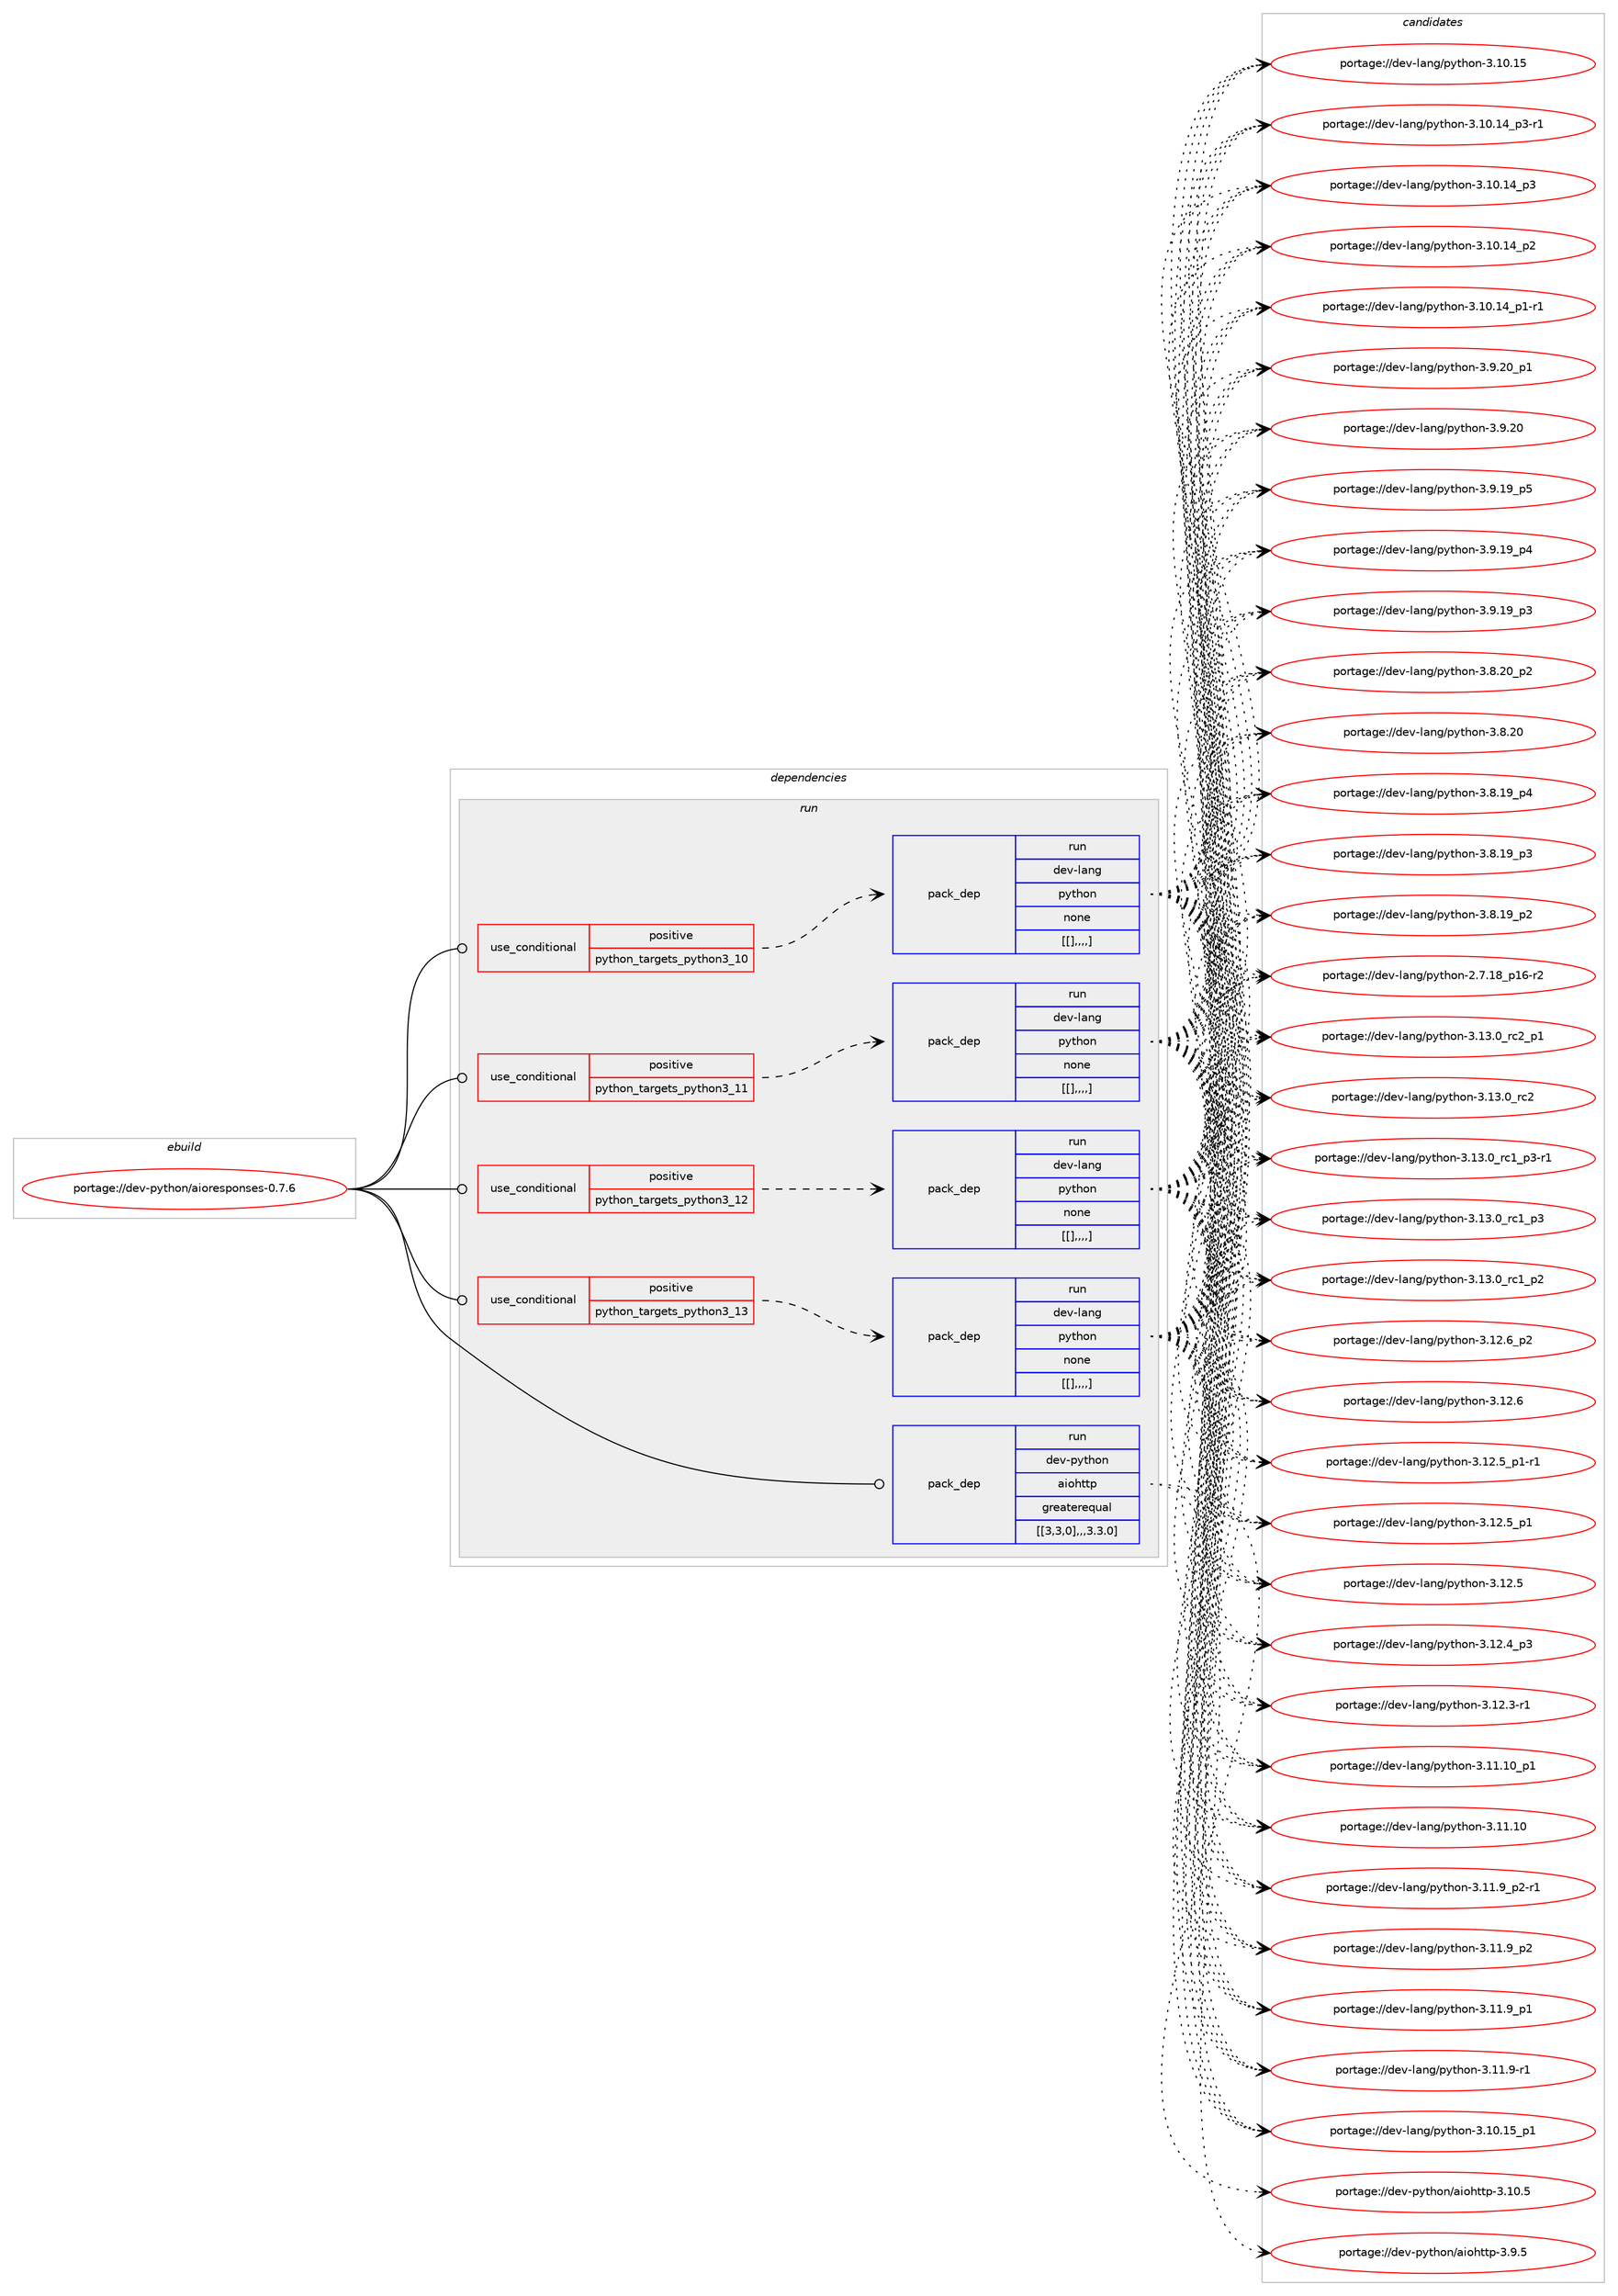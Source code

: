 digraph prolog {

# *************
# Graph options
# *************

newrank=true;
concentrate=true;
compound=true;
graph [rankdir=LR,fontname=Helvetica,fontsize=10,ranksep=1.5];#, ranksep=2.5, nodesep=0.2];
edge  [arrowhead=vee];
node  [fontname=Helvetica,fontsize=10];

# **********
# The ebuild
# **********

subgraph cluster_leftcol {
color=gray;
label=<<i>ebuild</i>>;
id [label="portage://dev-python/aioresponses-0.7.6", color=red, width=4, href="../dev-python/aioresponses-0.7.6.svg"];
}

# ****************
# The dependencies
# ****************

subgraph cluster_midcol {
color=gray;
label=<<i>dependencies</i>>;
subgraph cluster_compile {
fillcolor="#eeeeee";
style=filled;
label=<<i>compile</i>>;
}
subgraph cluster_compileandrun {
fillcolor="#eeeeee";
style=filled;
label=<<i>compile and run</i>>;
}
subgraph cluster_run {
fillcolor="#eeeeee";
style=filled;
label=<<i>run</i>>;
subgraph cond31825 {
dependency143122 [label=<<TABLE BORDER="0" CELLBORDER="1" CELLSPACING="0" CELLPADDING="4"><TR><TD ROWSPAN="3" CELLPADDING="10">use_conditional</TD></TR><TR><TD>positive</TD></TR><TR><TD>python_targets_python3_10</TD></TR></TABLE>>, shape=none, color=red];
subgraph pack110088 {
dependency143123 [label=<<TABLE BORDER="0" CELLBORDER="1" CELLSPACING="0" CELLPADDING="4" WIDTH="220"><TR><TD ROWSPAN="6" CELLPADDING="30">pack_dep</TD></TR><TR><TD WIDTH="110">run</TD></TR><TR><TD>dev-lang</TD></TR><TR><TD>python</TD></TR><TR><TD>none</TD></TR><TR><TD>[[],,,,]</TD></TR></TABLE>>, shape=none, color=blue];
}
dependency143122:e -> dependency143123:w [weight=20,style="dashed",arrowhead="vee"];
}
id:e -> dependency143122:w [weight=20,style="solid",arrowhead="odot"];
subgraph cond31826 {
dependency143124 [label=<<TABLE BORDER="0" CELLBORDER="1" CELLSPACING="0" CELLPADDING="4"><TR><TD ROWSPAN="3" CELLPADDING="10">use_conditional</TD></TR><TR><TD>positive</TD></TR><TR><TD>python_targets_python3_11</TD></TR></TABLE>>, shape=none, color=red];
subgraph pack110089 {
dependency143125 [label=<<TABLE BORDER="0" CELLBORDER="1" CELLSPACING="0" CELLPADDING="4" WIDTH="220"><TR><TD ROWSPAN="6" CELLPADDING="30">pack_dep</TD></TR><TR><TD WIDTH="110">run</TD></TR><TR><TD>dev-lang</TD></TR><TR><TD>python</TD></TR><TR><TD>none</TD></TR><TR><TD>[[],,,,]</TD></TR></TABLE>>, shape=none, color=blue];
}
dependency143124:e -> dependency143125:w [weight=20,style="dashed",arrowhead="vee"];
}
id:e -> dependency143124:w [weight=20,style="solid",arrowhead="odot"];
subgraph cond31827 {
dependency143126 [label=<<TABLE BORDER="0" CELLBORDER="1" CELLSPACING="0" CELLPADDING="4"><TR><TD ROWSPAN="3" CELLPADDING="10">use_conditional</TD></TR><TR><TD>positive</TD></TR><TR><TD>python_targets_python3_12</TD></TR></TABLE>>, shape=none, color=red];
subgraph pack110090 {
dependency143127 [label=<<TABLE BORDER="0" CELLBORDER="1" CELLSPACING="0" CELLPADDING="4" WIDTH="220"><TR><TD ROWSPAN="6" CELLPADDING="30">pack_dep</TD></TR><TR><TD WIDTH="110">run</TD></TR><TR><TD>dev-lang</TD></TR><TR><TD>python</TD></TR><TR><TD>none</TD></TR><TR><TD>[[],,,,]</TD></TR></TABLE>>, shape=none, color=blue];
}
dependency143126:e -> dependency143127:w [weight=20,style="dashed",arrowhead="vee"];
}
id:e -> dependency143126:w [weight=20,style="solid",arrowhead="odot"];
subgraph cond31828 {
dependency143128 [label=<<TABLE BORDER="0" CELLBORDER="1" CELLSPACING="0" CELLPADDING="4"><TR><TD ROWSPAN="3" CELLPADDING="10">use_conditional</TD></TR><TR><TD>positive</TD></TR><TR><TD>python_targets_python3_13</TD></TR></TABLE>>, shape=none, color=red];
subgraph pack110091 {
dependency143129 [label=<<TABLE BORDER="0" CELLBORDER="1" CELLSPACING="0" CELLPADDING="4" WIDTH="220"><TR><TD ROWSPAN="6" CELLPADDING="30">pack_dep</TD></TR><TR><TD WIDTH="110">run</TD></TR><TR><TD>dev-lang</TD></TR><TR><TD>python</TD></TR><TR><TD>none</TD></TR><TR><TD>[[],,,,]</TD></TR></TABLE>>, shape=none, color=blue];
}
dependency143128:e -> dependency143129:w [weight=20,style="dashed",arrowhead="vee"];
}
id:e -> dependency143128:w [weight=20,style="solid",arrowhead="odot"];
subgraph pack110092 {
dependency143130 [label=<<TABLE BORDER="0" CELLBORDER="1" CELLSPACING="0" CELLPADDING="4" WIDTH="220"><TR><TD ROWSPAN="6" CELLPADDING="30">pack_dep</TD></TR><TR><TD WIDTH="110">run</TD></TR><TR><TD>dev-python</TD></TR><TR><TD>aiohttp</TD></TR><TR><TD>greaterequal</TD></TR><TR><TD>[[3,3,0],,,3.3.0]</TD></TR></TABLE>>, shape=none, color=blue];
}
id:e -> dependency143130:w [weight=20,style="solid",arrowhead="odot"];
}
}

# **************
# The candidates
# **************

subgraph cluster_choices {
rank=same;
color=gray;
label=<<i>candidates</i>>;

subgraph choice110088 {
color=black;
nodesep=1;
choice100101118451089711010347112121116104111110455146495146489511499509511249 [label="portage://dev-lang/python-3.13.0_rc2_p1", color=red, width=4,href="../dev-lang/python-3.13.0_rc2_p1.svg"];
choice10010111845108971101034711212111610411111045514649514648951149950 [label="portage://dev-lang/python-3.13.0_rc2", color=red, width=4,href="../dev-lang/python-3.13.0_rc2.svg"];
choice1001011184510897110103471121211161041111104551464951464895114994995112514511449 [label="portage://dev-lang/python-3.13.0_rc1_p3-r1", color=red, width=4,href="../dev-lang/python-3.13.0_rc1_p3-r1.svg"];
choice100101118451089711010347112121116104111110455146495146489511499499511251 [label="portage://dev-lang/python-3.13.0_rc1_p3", color=red, width=4,href="../dev-lang/python-3.13.0_rc1_p3.svg"];
choice100101118451089711010347112121116104111110455146495146489511499499511250 [label="portage://dev-lang/python-3.13.0_rc1_p2", color=red, width=4,href="../dev-lang/python-3.13.0_rc1_p2.svg"];
choice100101118451089711010347112121116104111110455146495046549511250 [label="portage://dev-lang/python-3.12.6_p2", color=red, width=4,href="../dev-lang/python-3.12.6_p2.svg"];
choice10010111845108971101034711212111610411111045514649504654 [label="portage://dev-lang/python-3.12.6", color=red, width=4,href="../dev-lang/python-3.12.6.svg"];
choice1001011184510897110103471121211161041111104551464950465395112494511449 [label="portage://dev-lang/python-3.12.5_p1-r1", color=red, width=4,href="../dev-lang/python-3.12.5_p1-r1.svg"];
choice100101118451089711010347112121116104111110455146495046539511249 [label="portage://dev-lang/python-3.12.5_p1", color=red, width=4,href="../dev-lang/python-3.12.5_p1.svg"];
choice10010111845108971101034711212111610411111045514649504653 [label="portage://dev-lang/python-3.12.5", color=red, width=4,href="../dev-lang/python-3.12.5.svg"];
choice100101118451089711010347112121116104111110455146495046529511251 [label="portage://dev-lang/python-3.12.4_p3", color=red, width=4,href="../dev-lang/python-3.12.4_p3.svg"];
choice100101118451089711010347112121116104111110455146495046514511449 [label="portage://dev-lang/python-3.12.3-r1", color=red, width=4,href="../dev-lang/python-3.12.3-r1.svg"];
choice10010111845108971101034711212111610411111045514649494649489511249 [label="portage://dev-lang/python-3.11.10_p1", color=red, width=4,href="../dev-lang/python-3.11.10_p1.svg"];
choice1001011184510897110103471121211161041111104551464949464948 [label="portage://dev-lang/python-3.11.10", color=red, width=4,href="../dev-lang/python-3.11.10.svg"];
choice1001011184510897110103471121211161041111104551464949465795112504511449 [label="portage://dev-lang/python-3.11.9_p2-r1", color=red, width=4,href="../dev-lang/python-3.11.9_p2-r1.svg"];
choice100101118451089711010347112121116104111110455146494946579511250 [label="portage://dev-lang/python-3.11.9_p2", color=red, width=4,href="../dev-lang/python-3.11.9_p2.svg"];
choice100101118451089711010347112121116104111110455146494946579511249 [label="portage://dev-lang/python-3.11.9_p1", color=red, width=4,href="../dev-lang/python-3.11.9_p1.svg"];
choice100101118451089711010347112121116104111110455146494946574511449 [label="portage://dev-lang/python-3.11.9-r1", color=red, width=4,href="../dev-lang/python-3.11.9-r1.svg"];
choice10010111845108971101034711212111610411111045514649484649539511249 [label="portage://dev-lang/python-3.10.15_p1", color=red, width=4,href="../dev-lang/python-3.10.15_p1.svg"];
choice1001011184510897110103471121211161041111104551464948464953 [label="portage://dev-lang/python-3.10.15", color=red, width=4,href="../dev-lang/python-3.10.15.svg"];
choice100101118451089711010347112121116104111110455146494846495295112514511449 [label="portage://dev-lang/python-3.10.14_p3-r1", color=red, width=4,href="../dev-lang/python-3.10.14_p3-r1.svg"];
choice10010111845108971101034711212111610411111045514649484649529511251 [label="portage://dev-lang/python-3.10.14_p3", color=red, width=4,href="../dev-lang/python-3.10.14_p3.svg"];
choice10010111845108971101034711212111610411111045514649484649529511250 [label="portage://dev-lang/python-3.10.14_p2", color=red, width=4,href="../dev-lang/python-3.10.14_p2.svg"];
choice100101118451089711010347112121116104111110455146494846495295112494511449 [label="portage://dev-lang/python-3.10.14_p1-r1", color=red, width=4,href="../dev-lang/python-3.10.14_p1-r1.svg"];
choice100101118451089711010347112121116104111110455146574650489511249 [label="portage://dev-lang/python-3.9.20_p1", color=red, width=4,href="../dev-lang/python-3.9.20_p1.svg"];
choice10010111845108971101034711212111610411111045514657465048 [label="portage://dev-lang/python-3.9.20", color=red, width=4,href="../dev-lang/python-3.9.20.svg"];
choice100101118451089711010347112121116104111110455146574649579511253 [label="portage://dev-lang/python-3.9.19_p5", color=red, width=4,href="../dev-lang/python-3.9.19_p5.svg"];
choice100101118451089711010347112121116104111110455146574649579511252 [label="portage://dev-lang/python-3.9.19_p4", color=red, width=4,href="../dev-lang/python-3.9.19_p4.svg"];
choice100101118451089711010347112121116104111110455146574649579511251 [label="portage://dev-lang/python-3.9.19_p3", color=red, width=4,href="../dev-lang/python-3.9.19_p3.svg"];
choice100101118451089711010347112121116104111110455146564650489511250 [label="portage://dev-lang/python-3.8.20_p2", color=red, width=4,href="../dev-lang/python-3.8.20_p2.svg"];
choice10010111845108971101034711212111610411111045514656465048 [label="portage://dev-lang/python-3.8.20", color=red, width=4,href="../dev-lang/python-3.8.20.svg"];
choice100101118451089711010347112121116104111110455146564649579511252 [label="portage://dev-lang/python-3.8.19_p4", color=red, width=4,href="../dev-lang/python-3.8.19_p4.svg"];
choice100101118451089711010347112121116104111110455146564649579511251 [label="portage://dev-lang/python-3.8.19_p3", color=red, width=4,href="../dev-lang/python-3.8.19_p3.svg"];
choice100101118451089711010347112121116104111110455146564649579511250 [label="portage://dev-lang/python-3.8.19_p2", color=red, width=4,href="../dev-lang/python-3.8.19_p2.svg"];
choice100101118451089711010347112121116104111110455046554649569511249544511450 [label="portage://dev-lang/python-2.7.18_p16-r2", color=red, width=4,href="../dev-lang/python-2.7.18_p16-r2.svg"];
dependency143123:e -> choice100101118451089711010347112121116104111110455146495146489511499509511249:w [style=dotted,weight="100"];
dependency143123:e -> choice10010111845108971101034711212111610411111045514649514648951149950:w [style=dotted,weight="100"];
dependency143123:e -> choice1001011184510897110103471121211161041111104551464951464895114994995112514511449:w [style=dotted,weight="100"];
dependency143123:e -> choice100101118451089711010347112121116104111110455146495146489511499499511251:w [style=dotted,weight="100"];
dependency143123:e -> choice100101118451089711010347112121116104111110455146495146489511499499511250:w [style=dotted,weight="100"];
dependency143123:e -> choice100101118451089711010347112121116104111110455146495046549511250:w [style=dotted,weight="100"];
dependency143123:e -> choice10010111845108971101034711212111610411111045514649504654:w [style=dotted,weight="100"];
dependency143123:e -> choice1001011184510897110103471121211161041111104551464950465395112494511449:w [style=dotted,weight="100"];
dependency143123:e -> choice100101118451089711010347112121116104111110455146495046539511249:w [style=dotted,weight="100"];
dependency143123:e -> choice10010111845108971101034711212111610411111045514649504653:w [style=dotted,weight="100"];
dependency143123:e -> choice100101118451089711010347112121116104111110455146495046529511251:w [style=dotted,weight="100"];
dependency143123:e -> choice100101118451089711010347112121116104111110455146495046514511449:w [style=dotted,weight="100"];
dependency143123:e -> choice10010111845108971101034711212111610411111045514649494649489511249:w [style=dotted,weight="100"];
dependency143123:e -> choice1001011184510897110103471121211161041111104551464949464948:w [style=dotted,weight="100"];
dependency143123:e -> choice1001011184510897110103471121211161041111104551464949465795112504511449:w [style=dotted,weight="100"];
dependency143123:e -> choice100101118451089711010347112121116104111110455146494946579511250:w [style=dotted,weight="100"];
dependency143123:e -> choice100101118451089711010347112121116104111110455146494946579511249:w [style=dotted,weight="100"];
dependency143123:e -> choice100101118451089711010347112121116104111110455146494946574511449:w [style=dotted,weight="100"];
dependency143123:e -> choice10010111845108971101034711212111610411111045514649484649539511249:w [style=dotted,weight="100"];
dependency143123:e -> choice1001011184510897110103471121211161041111104551464948464953:w [style=dotted,weight="100"];
dependency143123:e -> choice100101118451089711010347112121116104111110455146494846495295112514511449:w [style=dotted,weight="100"];
dependency143123:e -> choice10010111845108971101034711212111610411111045514649484649529511251:w [style=dotted,weight="100"];
dependency143123:e -> choice10010111845108971101034711212111610411111045514649484649529511250:w [style=dotted,weight="100"];
dependency143123:e -> choice100101118451089711010347112121116104111110455146494846495295112494511449:w [style=dotted,weight="100"];
dependency143123:e -> choice100101118451089711010347112121116104111110455146574650489511249:w [style=dotted,weight="100"];
dependency143123:e -> choice10010111845108971101034711212111610411111045514657465048:w [style=dotted,weight="100"];
dependency143123:e -> choice100101118451089711010347112121116104111110455146574649579511253:w [style=dotted,weight="100"];
dependency143123:e -> choice100101118451089711010347112121116104111110455146574649579511252:w [style=dotted,weight="100"];
dependency143123:e -> choice100101118451089711010347112121116104111110455146574649579511251:w [style=dotted,weight="100"];
dependency143123:e -> choice100101118451089711010347112121116104111110455146564650489511250:w [style=dotted,weight="100"];
dependency143123:e -> choice10010111845108971101034711212111610411111045514656465048:w [style=dotted,weight="100"];
dependency143123:e -> choice100101118451089711010347112121116104111110455146564649579511252:w [style=dotted,weight="100"];
dependency143123:e -> choice100101118451089711010347112121116104111110455146564649579511251:w [style=dotted,weight="100"];
dependency143123:e -> choice100101118451089711010347112121116104111110455146564649579511250:w [style=dotted,weight="100"];
dependency143123:e -> choice100101118451089711010347112121116104111110455046554649569511249544511450:w [style=dotted,weight="100"];
}
subgraph choice110089 {
color=black;
nodesep=1;
choice100101118451089711010347112121116104111110455146495146489511499509511249 [label="portage://dev-lang/python-3.13.0_rc2_p1", color=red, width=4,href="../dev-lang/python-3.13.0_rc2_p1.svg"];
choice10010111845108971101034711212111610411111045514649514648951149950 [label="portage://dev-lang/python-3.13.0_rc2", color=red, width=4,href="../dev-lang/python-3.13.0_rc2.svg"];
choice1001011184510897110103471121211161041111104551464951464895114994995112514511449 [label="portage://dev-lang/python-3.13.0_rc1_p3-r1", color=red, width=4,href="../dev-lang/python-3.13.0_rc1_p3-r1.svg"];
choice100101118451089711010347112121116104111110455146495146489511499499511251 [label="portage://dev-lang/python-3.13.0_rc1_p3", color=red, width=4,href="../dev-lang/python-3.13.0_rc1_p3.svg"];
choice100101118451089711010347112121116104111110455146495146489511499499511250 [label="portage://dev-lang/python-3.13.0_rc1_p2", color=red, width=4,href="../dev-lang/python-3.13.0_rc1_p2.svg"];
choice100101118451089711010347112121116104111110455146495046549511250 [label="portage://dev-lang/python-3.12.6_p2", color=red, width=4,href="../dev-lang/python-3.12.6_p2.svg"];
choice10010111845108971101034711212111610411111045514649504654 [label="portage://dev-lang/python-3.12.6", color=red, width=4,href="../dev-lang/python-3.12.6.svg"];
choice1001011184510897110103471121211161041111104551464950465395112494511449 [label="portage://dev-lang/python-3.12.5_p1-r1", color=red, width=4,href="../dev-lang/python-3.12.5_p1-r1.svg"];
choice100101118451089711010347112121116104111110455146495046539511249 [label="portage://dev-lang/python-3.12.5_p1", color=red, width=4,href="../dev-lang/python-3.12.5_p1.svg"];
choice10010111845108971101034711212111610411111045514649504653 [label="portage://dev-lang/python-3.12.5", color=red, width=4,href="../dev-lang/python-3.12.5.svg"];
choice100101118451089711010347112121116104111110455146495046529511251 [label="portage://dev-lang/python-3.12.4_p3", color=red, width=4,href="../dev-lang/python-3.12.4_p3.svg"];
choice100101118451089711010347112121116104111110455146495046514511449 [label="portage://dev-lang/python-3.12.3-r1", color=red, width=4,href="../dev-lang/python-3.12.3-r1.svg"];
choice10010111845108971101034711212111610411111045514649494649489511249 [label="portage://dev-lang/python-3.11.10_p1", color=red, width=4,href="../dev-lang/python-3.11.10_p1.svg"];
choice1001011184510897110103471121211161041111104551464949464948 [label="portage://dev-lang/python-3.11.10", color=red, width=4,href="../dev-lang/python-3.11.10.svg"];
choice1001011184510897110103471121211161041111104551464949465795112504511449 [label="portage://dev-lang/python-3.11.9_p2-r1", color=red, width=4,href="../dev-lang/python-3.11.9_p2-r1.svg"];
choice100101118451089711010347112121116104111110455146494946579511250 [label="portage://dev-lang/python-3.11.9_p2", color=red, width=4,href="../dev-lang/python-3.11.9_p2.svg"];
choice100101118451089711010347112121116104111110455146494946579511249 [label="portage://dev-lang/python-3.11.9_p1", color=red, width=4,href="../dev-lang/python-3.11.9_p1.svg"];
choice100101118451089711010347112121116104111110455146494946574511449 [label="portage://dev-lang/python-3.11.9-r1", color=red, width=4,href="../dev-lang/python-3.11.9-r1.svg"];
choice10010111845108971101034711212111610411111045514649484649539511249 [label="portage://dev-lang/python-3.10.15_p1", color=red, width=4,href="../dev-lang/python-3.10.15_p1.svg"];
choice1001011184510897110103471121211161041111104551464948464953 [label="portage://dev-lang/python-3.10.15", color=red, width=4,href="../dev-lang/python-3.10.15.svg"];
choice100101118451089711010347112121116104111110455146494846495295112514511449 [label="portage://dev-lang/python-3.10.14_p3-r1", color=red, width=4,href="../dev-lang/python-3.10.14_p3-r1.svg"];
choice10010111845108971101034711212111610411111045514649484649529511251 [label="portage://dev-lang/python-3.10.14_p3", color=red, width=4,href="../dev-lang/python-3.10.14_p3.svg"];
choice10010111845108971101034711212111610411111045514649484649529511250 [label="portage://dev-lang/python-3.10.14_p2", color=red, width=4,href="../dev-lang/python-3.10.14_p2.svg"];
choice100101118451089711010347112121116104111110455146494846495295112494511449 [label="portage://dev-lang/python-3.10.14_p1-r1", color=red, width=4,href="../dev-lang/python-3.10.14_p1-r1.svg"];
choice100101118451089711010347112121116104111110455146574650489511249 [label="portage://dev-lang/python-3.9.20_p1", color=red, width=4,href="../dev-lang/python-3.9.20_p1.svg"];
choice10010111845108971101034711212111610411111045514657465048 [label="portage://dev-lang/python-3.9.20", color=red, width=4,href="../dev-lang/python-3.9.20.svg"];
choice100101118451089711010347112121116104111110455146574649579511253 [label="portage://dev-lang/python-3.9.19_p5", color=red, width=4,href="../dev-lang/python-3.9.19_p5.svg"];
choice100101118451089711010347112121116104111110455146574649579511252 [label="portage://dev-lang/python-3.9.19_p4", color=red, width=4,href="../dev-lang/python-3.9.19_p4.svg"];
choice100101118451089711010347112121116104111110455146574649579511251 [label="portage://dev-lang/python-3.9.19_p3", color=red, width=4,href="../dev-lang/python-3.9.19_p3.svg"];
choice100101118451089711010347112121116104111110455146564650489511250 [label="portage://dev-lang/python-3.8.20_p2", color=red, width=4,href="../dev-lang/python-3.8.20_p2.svg"];
choice10010111845108971101034711212111610411111045514656465048 [label="portage://dev-lang/python-3.8.20", color=red, width=4,href="../dev-lang/python-3.8.20.svg"];
choice100101118451089711010347112121116104111110455146564649579511252 [label="portage://dev-lang/python-3.8.19_p4", color=red, width=4,href="../dev-lang/python-3.8.19_p4.svg"];
choice100101118451089711010347112121116104111110455146564649579511251 [label="portage://dev-lang/python-3.8.19_p3", color=red, width=4,href="../dev-lang/python-3.8.19_p3.svg"];
choice100101118451089711010347112121116104111110455146564649579511250 [label="portage://dev-lang/python-3.8.19_p2", color=red, width=4,href="../dev-lang/python-3.8.19_p2.svg"];
choice100101118451089711010347112121116104111110455046554649569511249544511450 [label="portage://dev-lang/python-2.7.18_p16-r2", color=red, width=4,href="../dev-lang/python-2.7.18_p16-r2.svg"];
dependency143125:e -> choice100101118451089711010347112121116104111110455146495146489511499509511249:w [style=dotted,weight="100"];
dependency143125:e -> choice10010111845108971101034711212111610411111045514649514648951149950:w [style=dotted,weight="100"];
dependency143125:e -> choice1001011184510897110103471121211161041111104551464951464895114994995112514511449:w [style=dotted,weight="100"];
dependency143125:e -> choice100101118451089711010347112121116104111110455146495146489511499499511251:w [style=dotted,weight="100"];
dependency143125:e -> choice100101118451089711010347112121116104111110455146495146489511499499511250:w [style=dotted,weight="100"];
dependency143125:e -> choice100101118451089711010347112121116104111110455146495046549511250:w [style=dotted,weight="100"];
dependency143125:e -> choice10010111845108971101034711212111610411111045514649504654:w [style=dotted,weight="100"];
dependency143125:e -> choice1001011184510897110103471121211161041111104551464950465395112494511449:w [style=dotted,weight="100"];
dependency143125:e -> choice100101118451089711010347112121116104111110455146495046539511249:w [style=dotted,weight="100"];
dependency143125:e -> choice10010111845108971101034711212111610411111045514649504653:w [style=dotted,weight="100"];
dependency143125:e -> choice100101118451089711010347112121116104111110455146495046529511251:w [style=dotted,weight="100"];
dependency143125:e -> choice100101118451089711010347112121116104111110455146495046514511449:w [style=dotted,weight="100"];
dependency143125:e -> choice10010111845108971101034711212111610411111045514649494649489511249:w [style=dotted,weight="100"];
dependency143125:e -> choice1001011184510897110103471121211161041111104551464949464948:w [style=dotted,weight="100"];
dependency143125:e -> choice1001011184510897110103471121211161041111104551464949465795112504511449:w [style=dotted,weight="100"];
dependency143125:e -> choice100101118451089711010347112121116104111110455146494946579511250:w [style=dotted,weight="100"];
dependency143125:e -> choice100101118451089711010347112121116104111110455146494946579511249:w [style=dotted,weight="100"];
dependency143125:e -> choice100101118451089711010347112121116104111110455146494946574511449:w [style=dotted,weight="100"];
dependency143125:e -> choice10010111845108971101034711212111610411111045514649484649539511249:w [style=dotted,weight="100"];
dependency143125:e -> choice1001011184510897110103471121211161041111104551464948464953:w [style=dotted,weight="100"];
dependency143125:e -> choice100101118451089711010347112121116104111110455146494846495295112514511449:w [style=dotted,weight="100"];
dependency143125:e -> choice10010111845108971101034711212111610411111045514649484649529511251:w [style=dotted,weight="100"];
dependency143125:e -> choice10010111845108971101034711212111610411111045514649484649529511250:w [style=dotted,weight="100"];
dependency143125:e -> choice100101118451089711010347112121116104111110455146494846495295112494511449:w [style=dotted,weight="100"];
dependency143125:e -> choice100101118451089711010347112121116104111110455146574650489511249:w [style=dotted,weight="100"];
dependency143125:e -> choice10010111845108971101034711212111610411111045514657465048:w [style=dotted,weight="100"];
dependency143125:e -> choice100101118451089711010347112121116104111110455146574649579511253:w [style=dotted,weight="100"];
dependency143125:e -> choice100101118451089711010347112121116104111110455146574649579511252:w [style=dotted,weight="100"];
dependency143125:e -> choice100101118451089711010347112121116104111110455146574649579511251:w [style=dotted,weight="100"];
dependency143125:e -> choice100101118451089711010347112121116104111110455146564650489511250:w [style=dotted,weight="100"];
dependency143125:e -> choice10010111845108971101034711212111610411111045514656465048:w [style=dotted,weight="100"];
dependency143125:e -> choice100101118451089711010347112121116104111110455146564649579511252:w [style=dotted,weight="100"];
dependency143125:e -> choice100101118451089711010347112121116104111110455146564649579511251:w [style=dotted,weight="100"];
dependency143125:e -> choice100101118451089711010347112121116104111110455146564649579511250:w [style=dotted,weight="100"];
dependency143125:e -> choice100101118451089711010347112121116104111110455046554649569511249544511450:w [style=dotted,weight="100"];
}
subgraph choice110090 {
color=black;
nodesep=1;
choice100101118451089711010347112121116104111110455146495146489511499509511249 [label="portage://dev-lang/python-3.13.0_rc2_p1", color=red, width=4,href="../dev-lang/python-3.13.0_rc2_p1.svg"];
choice10010111845108971101034711212111610411111045514649514648951149950 [label="portage://dev-lang/python-3.13.0_rc2", color=red, width=4,href="../dev-lang/python-3.13.0_rc2.svg"];
choice1001011184510897110103471121211161041111104551464951464895114994995112514511449 [label="portage://dev-lang/python-3.13.0_rc1_p3-r1", color=red, width=4,href="../dev-lang/python-3.13.0_rc1_p3-r1.svg"];
choice100101118451089711010347112121116104111110455146495146489511499499511251 [label="portage://dev-lang/python-3.13.0_rc1_p3", color=red, width=4,href="../dev-lang/python-3.13.0_rc1_p3.svg"];
choice100101118451089711010347112121116104111110455146495146489511499499511250 [label="portage://dev-lang/python-3.13.0_rc1_p2", color=red, width=4,href="../dev-lang/python-3.13.0_rc1_p2.svg"];
choice100101118451089711010347112121116104111110455146495046549511250 [label="portage://dev-lang/python-3.12.6_p2", color=red, width=4,href="../dev-lang/python-3.12.6_p2.svg"];
choice10010111845108971101034711212111610411111045514649504654 [label="portage://dev-lang/python-3.12.6", color=red, width=4,href="../dev-lang/python-3.12.6.svg"];
choice1001011184510897110103471121211161041111104551464950465395112494511449 [label="portage://dev-lang/python-3.12.5_p1-r1", color=red, width=4,href="../dev-lang/python-3.12.5_p1-r1.svg"];
choice100101118451089711010347112121116104111110455146495046539511249 [label="portage://dev-lang/python-3.12.5_p1", color=red, width=4,href="../dev-lang/python-3.12.5_p1.svg"];
choice10010111845108971101034711212111610411111045514649504653 [label="portage://dev-lang/python-3.12.5", color=red, width=4,href="../dev-lang/python-3.12.5.svg"];
choice100101118451089711010347112121116104111110455146495046529511251 [label="portage://dev-lang/python-3.12.4_p3", color=red, width=4,href="../dev-lang/python-3.12.4_p3.svg"];
choice100101118451089711010347112121116104111110455146495046514511449 [label="portage://dev-lang/python-3.12.3-r1", color=red, width=4,href="../dev-lang/python-3.12.3-r1.svg"];
choice10010111845108971101034711212111610411111045514649494649489511249 [label="portage://dev-lang/python-3.11.10_p1", color=red, width=4,href="../dev-lang/python-3.11.10_p1.svg"];
choice1001011184510897110103471121211161041111104551464949464948 [label="portage://dev-lang/python-3.11.10", color=red, width=4,href="../dev-lang/python-3.11.10.svg"];
choice1001011184510897110103471121211161041111104551464949465795112504511449 [label="portage://dev-lang/python-3.11.9_p2-r1", color=red, width=4,href="../dev-lang/python-3.11.9_p2-r1.svg"];
choice100101118451089711010347112121116104111110455146494946579511250 [label="portage://dev-lang/python-3.11.9_p2", color=red, width=4,href="../dev-lang/python-3.11.9_p2.svg"];
choice100101118451089711010347112121116104111110455146494946579511249 [label="portage://dev-lang/python-3.11.9_p1", color=red, width=4,href="../dev-lang/python-3.11.9_p1.svg"];
choice100101118451089711010347112121116104111110455146494946574511449 [label="portage://dev-lang/python-3.11.9-r1", color=red, width=4,href="../dev-lang/python-3.11.9-r1.svg"];
choice10010111845108971101034711212111610411111045514649484649539511249 [label="portage://dev-lang/python-3.10.15_p1", color=red, width=4,href="../dev-lang/python-3.10.15_p1.svg"];
choice1001011184510897110103471121211161041111104551464948464953 [label="portage://dev-lang/python-3.10.15", color=red, width=4,href="../dev-lang/python-3.10.15.svg"];
choice100101118451089711010347112121116104111110455146494846495295112514511449 [label="portage://dev-lang/python-3.10.14_p3-r1", color=red, width=4,href="../dev-lang/python-3.10.14_p3-r1.svg"];
choice10010111845108971101034711212111610411111045514649484649529511251 [label="portage://dev-lang/python-3.10.14_p3", color=red, width=4,href="../dev-lang/python-3.10.14_p3.svg"];
choice10010111845108971101034711212111610411111045514649484649529511250 [label="portage://dev-lang/python-3.10.14_p2", color=red, width=4,href="../dev-lang/python-3.10.14_p2.svg"];
choice100101118451089711010347112121116104111110455146494846495295112494511449 [label="portage://dev-lang/python-3.10.14_p1-r1", color=red, width=4,href="../dev-lang/python-3.10.14_p1-r1.svg"];
choice100101118451089711010347112121116104111110455146574650489511249 [label="portage://dev-lang/python-3.9.20_p1", color=red, width=4,href="../dev-lang/python-3.9.20_p1.svg"];
choice10010111845108971101034711212111610411111045514657465048 [label="portage://dev-lang/python-3.9.20", color=red, width=4,href="../dev-lang/python-3.9.20.svg"];
choice100101118451089711010347112121116104111110455146574649579511253 [label="portage://dev-lang/python-3.9.19_p5", color=red, width=4,href="../dev-lang/python-3.9.19_p5.svg"];
choice100101118451089711010347112121116104111110455146574649579511252 [label="portage://dev-lang/python-3.9.19_p4", color=red, width=4,href="../dev-lang/python-3.9.19_p4.svg"];
choice100101118451089711010347112121116104111110455146574649579511251 [label="portage://dev-lang/python-3.9.19_p3", color=red, width=4,href="../dev-lang/python-3.9.19_p3.svg"];
choice100101118451089711010347112121116104111110455146564650489511250 [label="portage://dev-lang/python-3.8.20_p2", color=red, width=4,href="../dev-lang/python-3.8.20_p2.svg"];
choice10010111845108971101034711212111610411111045514656465048 [label="portage://dev-lang/python-3.8.20", color=red, width=4,href="../dev-lang/python-3.8.20.svg"];
choice100101118451089711010347112121116104111110455146564649579511252 [label="portage://dev-lang/python-3.8.19_p4", color=red, width=4,href="../dev-lang/python-3.8.19_p4.svg"];
choice100101118451089711010347112121116104111110455146564649579511251 [label="portage://dev-lang/python-3.8.19_p3", color=red, width=4,href="../dev-lang/python-3.8.19_p3.svg"];
choice100101118451089711010347112121116104111110455146564649579511250 [label="portage://dev-lang/python-3.8.19_p2", color=red, width=4,href="../dev-lang/python-3.8.19_p2.svg"];
choice100101118451089711010347112121116104111110455046554649569511249544511450 [label="portage://dev-lang/python-2.7.18_p16-r2", color=red, width=4,href="../dev-lang/python-2.7.18_p16-r2.svg"];
dependency143127:e -> choice100101118451089711010347112121116104111110455146495146489511499509511249:w [style=dotted,weight="100"];
dependency143127:e -> choice10010111845108971101034711212111610411111045514649514648951149950:w [style=dotted,weight="100"];
dependency143127:e -> choice1001011184510897110103471121211161041111104551464951464895114994995112514511449:w [style=dotted,weight="100"];
dependency143127:e -> choice100101118451089711010347112121116104111110455146495146489511499499511251:w [style=dotted,weight="100"];
dependency143127:e -> choice100101118451089711010347112121116104111110455146495146489511499499511250:w [style=dotted,weight="100"];
dependency143127:e -> choice100101118451089711010347112121116104111110455146495046549511250:w [style=dotted,weight="100"];
dependency143127:e -> choice10010111845108971101034711212111610411111045514649504654:w [style=dotted,weight="100"];
dependency143127:e -> choice1001011184510897110103471121211161041111104551464950465395112494511449:w [style=dotted,weight="100"];
dependency143127:e -> choice100101118451089711010347112121116104111110455146495046539511249:w [style=dotted,weight="100"];
dependency143127:e -> choice10010111845108971101034711212111610411111045514649504653:w [style=dotted,weight="100"];
dependency143127:e -> choice100101118451089711010347112121116104111110455146495046529511251:w [style=dotted,weight="100"];
dependency143127:e -> choice100101118451089711010347112121116104111110455146495046514511449:w [style=dotted,weight="100"];
dependency143127:e -> choice10010111845108971101034711212111610411111045514649494649489511249:w [style=dotted,weight="100"];
dependency143127:e -> choice1001011184510897110103471121211161041111104551464949464948:w [style=dotted,weight="100"];
dependency143127:e -> choice1001011184510897110103471121211161041111104551464949465795112504511449:w [style=dotted,weight="100"];
dependency143127:e -> choice100101118451089711010347112121116104111110455146494946579511250:w [style=dotted,weight="100"];
dependency143127:e -> choice100101118451089711010347112121116104111110455146494946579511249:w [style=dotted,weight="100"];
dependency143127:e -> choice100101118451089711010347112121116104111110455146494946574511449:w [style=dotted,weight="100"];
dependency143127:e -> choice10010111845108971101034711212111610411111045514649484649539511249:w [style=dotted,weight="100"];
dependency143127:e -> choice1001011184510897110103471121211161041111104551464948464953:w [style=dotted,weight="100"];
dependency143127:e -> choice100101118451089711010347112121116104111110455146494846495295112514511449:w [style=dotted,weight="100"];
dependency143127:e -> choice10010111845108971101034711212111610411111045514649484649529511251:w [style=dotted,weight="100"];
dependency143127:e -> choice10010111845108971101034711212111610411111045514649484649529511250:w [style=dotted,weight="100"];
dependency143127:e -> choice100101118451089711010347112121116104111110455146494846495295112494511449:w [style=dotted,weight="100"];
dependency143127:e -> choice100101118451089711010347112121116104111110455146574650489511249:w [style=dotted,weight="100"];
dependency143127:e -> choice10010111845108971101034711212111610411111045514657465048:w [style=dotted,weight="100"];
dependency143127:e -> choice100101118451089711010347112121116104111110455146574649579511253:w [style=dotted,weight="100"];
dependency143127:e -> choice100101118451089711010347112121116104111110455146574649579511252:w [style=dotted,weight="100"];
dependency143127:e -> choice100101118451089711010347112121116104111110455146574649579511251:w [style=dotted,weight="100"];
dependency143127:e -> choice100101118451089711010347112121116104111110455146564650489511250:w [style=dotted,weight="100"];
dependency143127:e -> choice10010111845108971101034711212111610411111045514656465048:w [style=dotted,weight="100"];
dependency143127:e -> choice100101118451089711010347112121116104111110455146564649579511252:w [style=dotted,weight="100"];
dependency143127:e -> choice100101118451089711010347112121116104111110455146564649579511251:w [style=dotted,weight="100"];
dependency143127:e -> choice100101118451089711010347112121116104111110455146564649579511250:w [style=dotted,weight="100"];
dependency143127:e -> choice100101118451089711010347112121116104111110455046554649569511249544511450:w [style=dotted,weight="100"];
}
subgraph choice110091 {
color=black;
nodesep=1;
choice100101118451089711010347112121116104111110455146495146489511499509511249 [label="portage://dev-lang/python-3.13.0_rc2_p1", color=red, width=4,href="../dev-lang/python-3.13.0_rc2_p1.svg"];
choice10010111845108971101034711212111610411111045514649514648951149950 [label="portage://dev-lang/python-3.13.0_rc2", color=red, width=4,href="../dev-lang/python-3.13.0_rc2.svg"];
choice1001011184510897110103471121211161041111104551464951464895114994995112514511449 [label="portage://dev-lang/python-3.13.0_rc1_p3-r1", color=red, width=4,href="../dev-lang/python-3.13.0_rc1_p3-r1.svg"];
choice100101118451089711010347112121116104111110455146495146489511499499511251 [label="portage://dev-lang/python-3.13.0_rc1_p3", color=red, width=4,href="../dev-lang/python-3.13.0_rc1_p3.svg"];
choice100101118451089711010347112121116104111110455146495146489511499499511250 [label="portage://dev-lang/python-3.13.0_rc1_p2", color=red, width=4,href="../dev-lang/python-3.13.0_rc1_p2.svg"];
choice100101118451089711010347112121116104111110455146495046549511250 [label="portage://dev-lang/python-3.12.6_p2", color=red, width=4,href="../dev-lang/python-3.12.6_p2.svg"];
choice10010111845108971101034711212111610411111045514649504654 [label="portage://dev-lang/python-3.12.6", color=red, width=4,href="../dev-lang/python-3.12.6.svg"];
choice1001011184510897110103471121211161041111104551464950465395112494511449 [label="portage://dev-lang/python-3.12.5_p1-r1", color=red, width=4,href="../dev-lang/python-3.12.5_p1-r1.svg"];
choice100101118451089711010347112121116104111110455146495046539511249 [label="portage://dev-lang/python-3.12.5_p1", color=red, width=4,href="../dev-lang/python-3.12.5_p1.svg"];
choice10010111845108971101034711212111610411111045514649504653 [label="portage://dev-lang/python-3.12.5", color=red, width=4,href="../dev-lang/python-3.12.5.svg"];
choice100101118451089711010347112121116104111110455146495046529511251 [label="portage://dev-lang/python-3.12.4_p3", color=red, width=4,href="../dev-lang/python-3.12.4_p3.svg"];
choice100101118451089711010347112121116104111110455146495046514511449 [label="portage://dev-lang/python-3.12.3-r1", color=red, width=4,href="../dev-lang/python-3.12.3-r1.svg"];
choice10010111845108971101034711212111610411111045514649494649489511249 [label="portage://dev-lang/python-3.11.10_p1", color=red, width=4,href="../dev-lang/python-3.11.10_p1.svg"];
choice1001011184510897110103471121211161041111104551464949464948 [label="portage://dev-lang/python-3.11.10", color=red, width=4,href="../dev-lang/python-3.11.10.svg"];
choice1001011184510897110103471121211161041111104551464949465795112504511449 [label="portage://dev-lang/python-3.11.9_p2-r1", color=red, width=4,href="../dev-lang/python-3.11.9_p2-r1.svg"];
choice100101118451089711010347112121116104111110455146494946579511250 [label="portage://dev-lang/python-3.11.9_p2", color=red, width=4,href="../dev-lang/python-3.11.9_p2.svg"];
choice100101118451089711010347112121116104111110455146494946579511249 [label="portage://dev-lang/python-3.11.9_p1", color=red, width=4,href="../dev-lang/python-3.11.9_p1.svg"];
choice100101118451089711010347112121116104111110455146494946574511449 [label="portage://dev-lang/python-3.11.9-r1", color=red, width=4,href="../dev-lang/python-3.11.9-r1.svg"];
choice10010111845108971101034711212111610411111045514649484649539511249 [label="portage://dev-lang/python-3.10.15_p1", color=red, width=4,href="../dev-lang/python-3.10.15_p1.svg"];
choice1001011184510897110103471121211161041111104551464948464953 [label="portage://dev-lang/python-3.10.15", color=red, width=4,href="../dev-lang/python-3.10.15.svg"];
choice100101118451089711010347112121116104111110455146494846495295112514511449 [label="portage://dev-lang/python-3.10.14_p3-r1", color=red, width=4,href="../dev-lang/python-3.10.14_p3-r1.svg"];
choice10010111845108971101034711212111610411111045514649484649529511251 [label="portage://dev-lang/python-3.10.14_p3", color=red, width=4,href="../dev-lang/python-3.10.14_p3.svg"];
choice10010111845108971101034711212111610411111045514649484649529511250 [label="portage://dev-lang/python-3.10.14_p2", color=red, width=4,href="../dev-lang/python-3.10.14_p2.svg"];
choice100101118451089711010347112121116104111110455146494846495295112494511449 [label="portage://dev-lang/python-3.10.14_p1-r1", color=red, width=4,href="../dev-lang/python-3.10.14_p1-r1.svg"];
choice100101118451089711010347112121116104111110455146574650489511249 [label="portage://dev-lang/python-3.9.20_p1", color=red, width=4,href="../dev-lang/python-3.9.20_p1.svg"];
choice10010111845108971101034711212111610411111045514657465048 [label="portage://dev-lang/python-3.9.20", color=red, width=4,href="../dev-lang/python-3.9.20.svg"];
choice100101118451089711010347112121116104111110455146574649579511253 [label="portage://dev-lang/python-3.9.19_p5", color=red, width=4,href="../dev-lang/python-3.9.19_p5.svg"];
choice100101118451089711010347112121116104111110455146574649579511252 [label="portage://dev-lang/python-3.9.19_p4", color=red, width=4,href="../dev-lang/python-3.9.19_p4.svg"];
choice100101118451089711010347112121116104111110455146574649579511251 [label="portage://dev-lang/python-3.9.19_p3", color=red, width=4,href="../dev-lang/python-3.9.19_p3.svg"];
choice100101118451089711010347112121116104111110455146564650489511250 [label="portage://dev-lang/python-3.8.20_p2", color=red, width=4,href="../dev-lang/python-3.8.20_p2.svg"];
choice10010111845108971101034711212111610411111045514656465048 [label="portage://dev-lang/python-3.8.20", color=red, width=4,href="../dev-lang/python-3.8.20.svg"];
choice100101118451089711010347112121116104111110455146564649579511252 [label="portage://dev-lang/python-3.8.19_p4", color=red, width=4,href="../dev-lang/python-3.8.19_p4.svg"];
choice100101118451089711010347112121116104111110455146564649579511251 [label="portage://dev-lang/python-3.8.19_p3", color=red, width=4,href="../dev-lang/python-3.8.19_p3.svg"];
choice100101118451089711010347112121116104111110455146564649579511250 [label="portage://dev-lang/python-3.8.19_p2", color=red, width=4,href="../dev-lang/python-3.8.19_p2.svg"];
choice100101118451089711010347112121116104111110455046554649569511249544511450 [label="portage://dev-lang/python-2.7.18_p16-r2", color=red, width=4,href="../dev-lang/python-2.7.18_p16-r2.svg"];
dependency143129:e -> choice100101118451089711010347112121116104111110455146495146489511499509511249:w [style=dotted,weight="100"];
dependency143129:e -> choice10010111845108971101034711212111610411111045514649514648951149950:w [style=dotted,weight="100"];
dependency143129:e -> choice1001011184510897110103471121211161041111104551464951464895114994995112514511449:w [style=dotted,weight="100"];
dependency143129:e -> choice100101118451089711010347112121116104111110455146495146489511499499511251:w [style=dotted,weight="100"];
dependency143129:e -> choice100101118451089711010347112121116104111110455146495146489511499499511250:w [style=dotted,weight="100"];
dependency143129:e -> choice100101118451089711010347112121116104111110455146495046549511250:w [style=dotted,weight="100"];
dependency143129:e -> choice10010111845108971101034711212111610411111045514649504654:w [style=dotted,weight="100"];
dependency143129:e -> choice1001011184510897110103471121211161041111104551464950465395112494511449:w [style=dotted,weight="100"];
dependency143129:e -> choice100101118451089711010347112121116104111110455146495046539511249:w [style=dotted,weight="100"];
dependency143129:e -> choice10010111845108971101034711212111610411111045514649504653:w [style=dotted,weight="100"];
dependency143129:e -> choice100101118451089711010347112121116104111110455146495046529511251:w [style=dotted,weight="100"];
dependency143129:e -> choice100101118451089711010347112121116104111110455146495046514511449:w [style=dotted,weight="100"];
dependency143129:e -> choice10010111845108971101034711212111610411111045514649494649489511249:w [style=dotted,weight="100"];
dependency143129:e -> choice1001011184510897110103471121211161041111104551464949464948:w [style=dotted,weight="100"];
dependency143129:e -> choice1001011184510897110103471121211161041111104551464949465795112504511449:w [style=dotted,weight="100"];
dependency143129:e -> choice100101118451089711010347112121116104111110455146494946579511250:w [style=dotted,weight="100"];
dependency143129:e -> choice100101118451089711010347112121116104111110455146494946579511249:w [style=dotted,weight="100"];
dependency143129:e -> choice100101118451089711010347112121116104111110455146494946574511449:w [style=dotted,weight="100"];
dependency143129:e -> choice10010111845108971101034711212111610411111045514649484649539511249:w [style=dotted,weight="100"];
dependency143129:e -> choice1001011184510897110103471121211161041111104551464948464953:w [style=dotted,weight="100"];
dependency143129:e -> choice100101118451089711010347112121116104111110455146494846495295112514511449:w [style=dotted,weight="100"];
dependency143129:e -> choice10010111845108971101034711212111610411111045514649484649529511251:w [style=dotted,weight="100"];
dependency143129:e -> choice10010111845108971101034711212111610411111045514649484649529511250:w [style=dotted,weight="100"];
dependency143129:e -> choice100101118451089711010347112121116104111110455146494846495295112494511449:w [style=dotted,weight="100"];
dependency143129:e -> choice100101118451089711010347112121116104111110455146574650489511249:w [style=dotted,weight="100"];
dependency143129:e -> choice10010111845108971101034711212111610411111045514657465048:w [style=dotted,weight="100"];
dependency143129:e -> choice100101118451089711010347112121116104111110455146574649579511253:w [style=dotted,weight="100"];
dependency143129:e -> choice100101118451089711010347112121116104111110455146574649579511252:w [style=dotted,weight="100"];
dependency143129:e -> choice100101118451089711010347112121116104111110455146574649579511251:w [style=dotted,weight="100"];
dependency143129:e -> choice100101118451089711010347112121116104111110455146564650489511250:w [style=dotted,weight="100"];
dependency143129:e -> choice10010111845108971101034711212111610411111045514656465048:w [style=dotted,weight="100"];
dependency143129:e -> choice100101118451089711010347112121116104111110455146564649579511252:w [style=dotted,weight="100"];
dependency143129:e -> choice100101118451089711010347112121116104111110455146564649579511251:w [style=dotted,weight="100"];
dependency143129:e -> choice100101118451089711010347112121116104111110455146564649579511250:w [style=dotted,weight="100"];
dependency143129:e -> choice100101118451089711010347112121116104111110455046554649569511249544511450:w [style=dotted,weight="100"];
}
subgraph choice110092 {
color=black;
nodesep=1;
choice10010111845112121116104111110479710511110411611611245514649484653 [label="portage://dev-python/aiohttp-3.10.5", color=red, width=4,href="../dev-python/aiohttp-3.10.5.svg"];
choice100101118451121211161041111104797105111104116116112455146574653 [label="portage://dev-python/aiohttp-3.9.5", color=red, width=4,href="../dev-python/aiohttp-3.9.5.svg"];
dependency143130:e -> choice10010111845112121116104111110479710511110411611611245514649484653:w [style=dotted,weight="100"];
dependency143130:e -> choice100101118451121211161041111104797105111104116116112455146574653:w [style=dotted,weight="100"];
}
}

}
